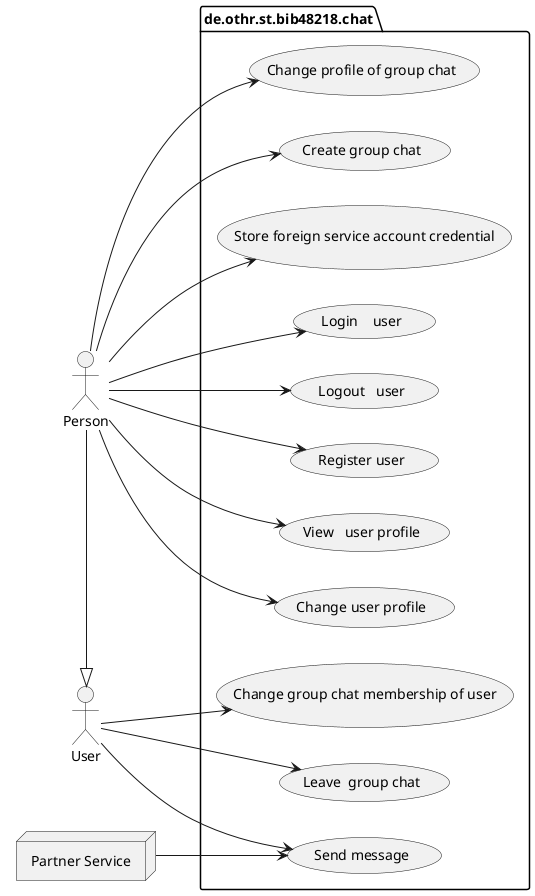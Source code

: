 @startuml chat-usecase
skinparam monochrome true
left to right direction

' actors
actor User
actor Person
' note "Bot has no special usecases" as b
node "Partner Service" as Service

' actor hierarchy
User <|-left- Person

' use cases
package "de.othr.st.bib48218.chat" {
  Person --> (Login    user)
  Person --> (Logout   user)
  Person --> (Register user)

  Person --> (View   user profile)
  Person --> (Change user profile)
  Person --> (Change profile of group chat)

  User    --> (Send message)
  Service --> (Send message) 
  
  User   --> (Leave  group chat)
  Person --> (Create group chat)

  User --> (Change group chat membership of user)

  ' Connecting to partners use cases
  Person --> (Store foreign service account credential)
}
@enduml
